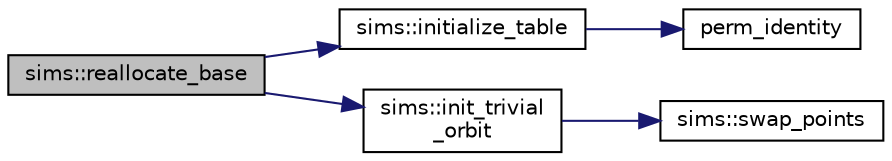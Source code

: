 digraph "sims::reallocate_base"
{
  edge [fontname="Helvetica",fontsize="10",labelfontname="Helvetica",labelfontsize="10"];
  node [fontname="Helvetica",fontsize="10",shape=record];
  rankdir="LR";
  Node10035 [label="sims::reallocate_base",height=0.2,width=0.4,color="black", fillcolor="grey75", style="filled", fontcolor="black"];
  Node10035 -> Node10036 [color="midnightblue",fontsize="10",style="solid",fontname="Helvetica"];
  Node10036 [label="sims::initialize_table",height=0.2,width=0.4,color="black", fillcolor="white", style="filled",URL="$d9/df3/classsims.html#abe36dd0812bde20447f5aaa8384596a7"];
  Node10036 -> Node10037 [color="midnightblue",fontsize="10",style="solid",fontname="Helvetica"];
  Node10037 [label="perm_identity",height=0.2,width=0.4,color="black", fillcolor="white", style="filled",URL="$d2/d7c/combinatorics_8_c.html#aebc54d3f9c31f253ae53e3eb3b386208"];
  Node10035 -> Node10038 [color="midnightblue",fontsize="10",style="solid",fontname="Helvetica"];
  Node10038 [label="sims::init_trivial\l_orbit",height=0.2,width=0.4,color="black", fillcolor="white", style="filled",URL="$d9/df3/classsims.html#ac55702550a4671a721f78345dd9bff70"];
  Node10038 -> Node10039 [color="midnightblue",fontsize="10",style="solid",fontname="Helvetica"];
  Node10039 [label="sims::swap_points",height=0.2,width=0.4,color="black", fillcolor="white", style="filled",URL="$d9/df3/classsims.html#a3443b4bbfb5573864c29b627562819d2"];
}
